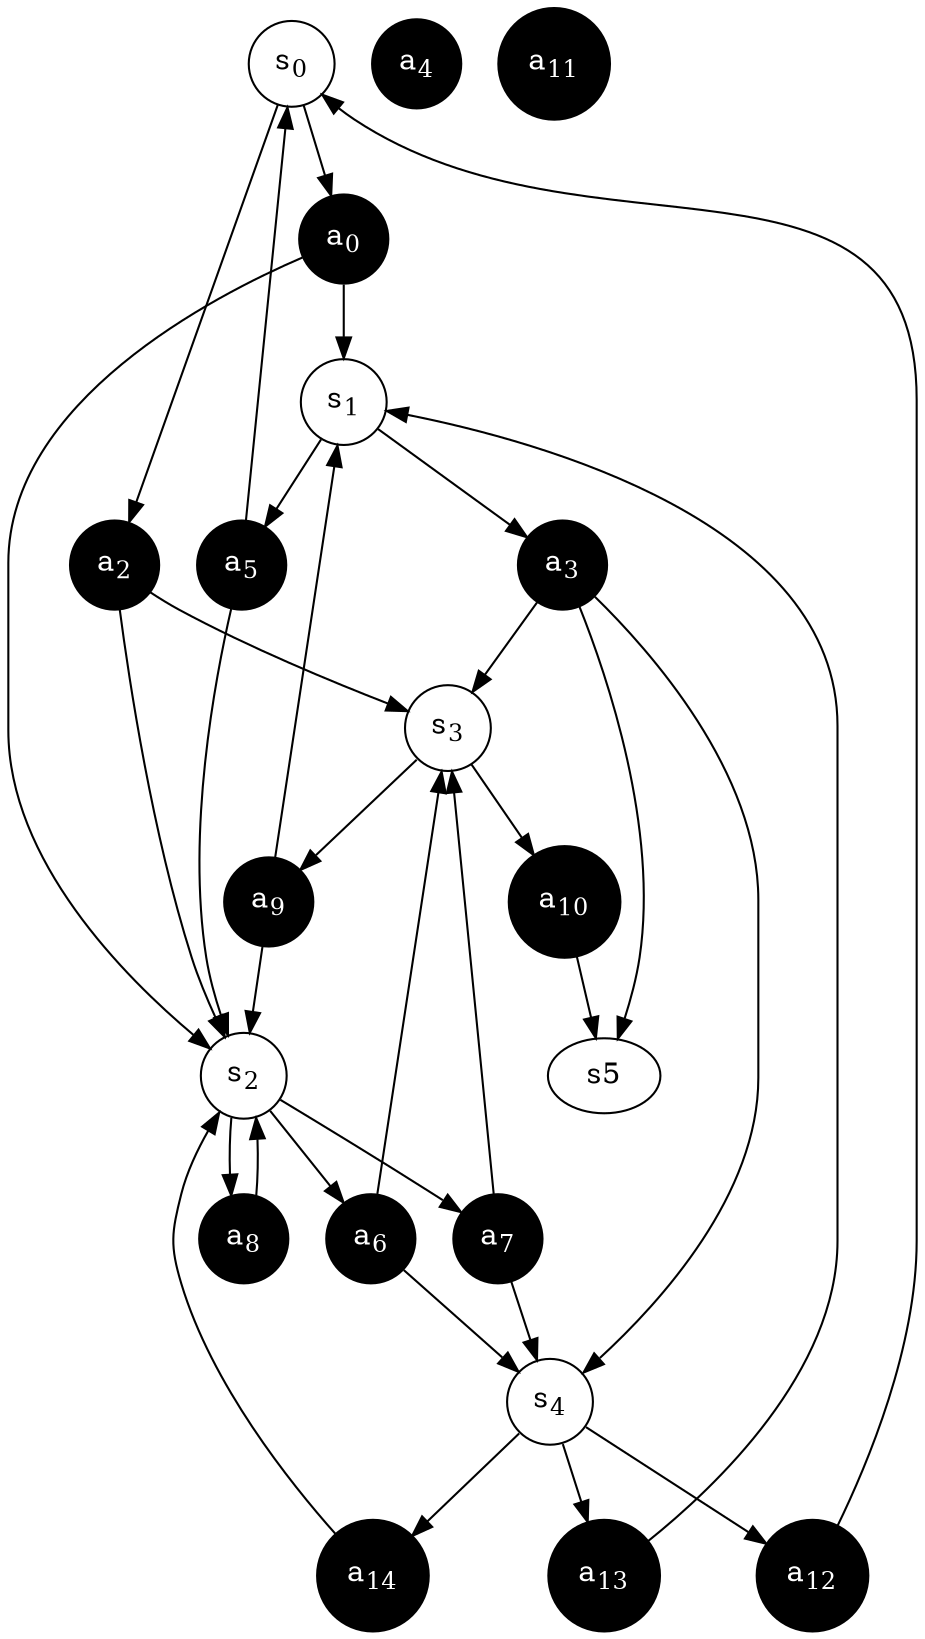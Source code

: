 digraph mdp {
    graph [dpi=300]

    s0 [label=<s<sub>0</sub>>, shape="circle"]
    s1 [label=<s<sub>1</sub>>, shape="circle"]
    s2 [label=<s<sub>2</sub>>, shape="circle"]
    s3 [label=<s<sub>3</sub>>, shape="circle"]
    s4 [label=<s<sub>4</sub>>, shape="circle"]

    s0 -> s0_a0
    s0_a0 -> s1
    s0_a0 -> s2

    s0 -> s0_a1
    s0_a1 -> s2
    s0_a1 -> s3

    s1 -> s1_a0
    s1 -> s1_a2
    s1_a0 -> s3
    s1_a0 -> s4
    s1_a0 -> s5
    s1_a2 -> s0
    s1_a2 -> s2

    s2 -> s2_a0
    s2 -> s2_a1
    s2 -> s2_a2
    s2_a0 -> s3
    s2_a0 -> s4
    s2_a1 -> s3
    s2_a1 -> s4
    s2_a2 -> s2

    s3 -> s3_a0
    s3 -> s3_a1
    s3_a0 -> s2
    s3_a0 -> s1
    s3_a1 -> s5

    s4 -> s4_a0
    s4 -> s4_a1
    s4 -> s4_a2

    s4_a0 -> s0
    s4_a1 -> s1
    s4_a2 -> s2
    
    s0_a0 [label=<a<sub>0</sub>>, style="filled", fillcolor="black", shape="circle", fontcolor="white"]
    s0_a1 [label=<a<sub>1</sub>>, style="filled", fillcolor="black", shape="circle", fontcolor="white"]
    s0_a1 [label=<a<sub>2</sub>>, style="filled", fillcolor="black", shape="circle", fontcolor="white"]
    s1_a0 [label=<a<sub>3</sub>>, style="filled", fillcolor="black", shape="circle", fontcolor="white"]
    s1_a1 [label=<a<sub>4</sub>>, style="filled", fillcolor="black", shape="circle", fontcolor="white"]
    s1_a2 [label=<a<sub>5</sub>>, style="filled", fillcolor="black", shape="circle", fontcolor="white"]
    s2_a0 [label=<a<sub>6</sub>>, style="filled", fillcolor="black", shape="circle", fontcolor="white"]
    s2_a1 [label=<a<sub>7</sub>>, style="filled", fillcolor="black", shape="circle", fontcolor="white"]
    s2_a2 [label=<a<sub>8</sub>>, style="filled", fillcolor="black", shape="circle", fontcolor="white"]
    s3_a0 [label=<a<sub>9</sub>>, style="filled", fillcolor="black", shape="circle", fontcolor="white"]
    s3_a1 [label=<a<sub>10</sub>>, style="filled", fillcolor="black", shape="circle", fontcolor="white"]
    s3_a2 [label=<a<sub>11</sub>>, style="filled", fillcolor="black", shape="circle", fontcolor="white"]
    s4_a0 [label=<a<sub>12</sub>>, style="filled", fillcolor="black", shape="circle", fontcolor="white"]
    s4_a1 [label=<a<sub>13</sub>>, style="filled", fillcolor="black", shape="circle", fontcolor="white"]
    s4_a2 [label=<a<sub>14</sub>>, style="filled", fillcolor="black", shape="circle", fontcolor="white"]
}
